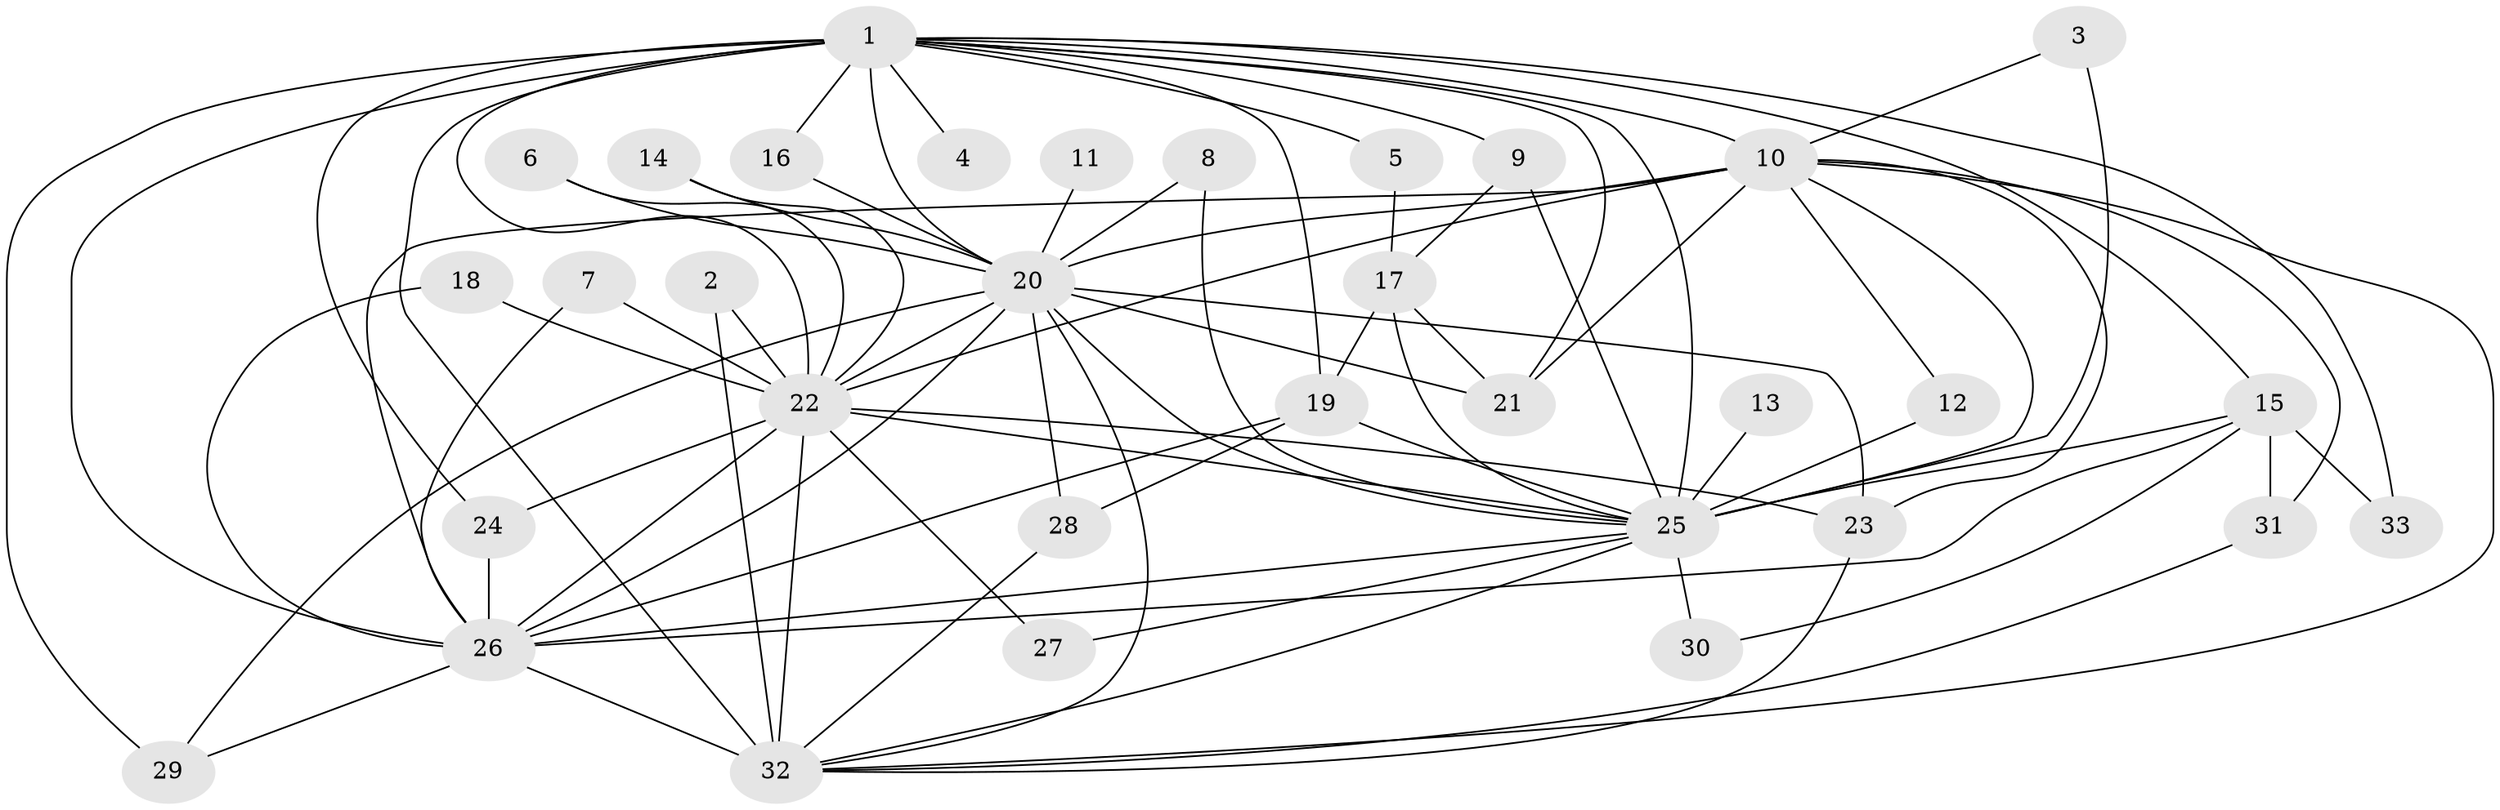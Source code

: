 // original degree distribution, {14: 0.03076923076923077, 18: 0.03076923076923077, 21: 0.03076923076923077, 10: 0.015384615384615385, 15: 0.015384615384615385, 13: 0.015384615384615385, 22: 0.015384615384615385, 2: 0.5230769230769231, 4: 0.16923076923076924, 3: 0.13846153846153847, 5: 0.015384615384615385}
// Generated by graph-tools (version 1.1) at 2025/25/03/09/25 03:25:48]
// undirected, 33 vertices, 81 edges
graph export_dot {
graph [start="1"]
  node [color=gray90,style=filled];
  1;
  2;
  3;
  4;
  5;
  6;
  7;
  8;
  9;
  10;
  11;
  12;
  13;
  14;
  15;
  16;
  17;
  18;
  19;
  20;
  21;
  22;
  23;
  24;
  25;
  26;
  27;
  28;
  29;
  30;
  31;
  32;
  33;
  1 -- 4 [weight=2.0];
  1 -- 5 [weight=1.0];
  1 -- 9 [weight=2.0];
  1 -- 10 [weight=5.0];
  1 -- 15 [weight=1.0];
  1 -- 16 [weight=1.0];
  1 -- 19 [weight=1.0];
  1 -- 20 [weight=5.0];
  1 -- 21 [weight=2.0];
  1 -- 22 [weight=4.0];
  1 -- 24 [weight=1.0];
  1 -- 25 [weight=5.0];
  1 -- 26 [weight=5.0];
  1 -- 29 [weight=2.0];
  1 -- 32 [weight=5.0];
  1 -- 33 [weight=1.0];
  2 -- 22 [weight=1.0];
  2 -- 32 [weight=1.0];
  3 -- 10 [weight=1.0];
  3 -- 25 [weight=1.0];
  5 -- 17 [weight=1.0];
  6 -- 20 [weight=1.0];
  6 -- 22 [weight=1.0];
  7 -- 22 [weight=1.0];
  7 -- 26 [weight=1.0];
  8 -- 20 [weight=1.0];
  8 -- 25 [weight=1.0];
  9 -- 17 [weight=1.0];
  9 -- 25 [weight=1.0];
  10 -- 12 [weight=1.0];
  10 -- 20 [weight=1.0];
  10 -- 21 [weight=1.0];
  10 -- 22 [weight=1.0];
  10 -- 23 [weight=1.0];
  10 -- 25 [weight=1.0];
  10 -- 26 [weight=1.0];
  10 -- 31 [weight=1.0];
  10 -- 32 [weight=1.0];
  11 -- 20 [weight=1.0];
  12 -- 25 [weight=1.0];
  13 -- 25 [weight=2.0];
  14 -- 20 [weight=1.0];
  14 -- 22 [weight=1.0];
  15 -- 25 [weight=1.0];
  15 -- 26 [weight=1.0];
  15 -- 30 [weight=1.0];
  15 -- 31 [weight=1.0];
  15 -- 33 [weight=1.0];
  16 -- 20 [weight=1.0];
  17 -- 19 [weight=1.0];
  17 -- 21 [weight=1.0];
  17 -- 25 [weight=1.0];
  18 -- 22 [weight=1.0];
  18 -- 26 [weight=1.0];
  19 -- 25 [weight=2.0];
  19 -- 26 [weight=1.0];
  19 -- 28 [weight=1.0];
  20 -- 21 [weight=1.0];
  20 -- 22 [weight=1.0];
  20 -- 23 [weight=2.0];
  20 -- 25 [weight=1.0];
  20 -- 26 [weight=2.0];
  20 -- 28 [weight=1.0];
  20 -- 29 [weight=1.0];
  20 -- 32 [weight=1.0];
  22 -- 23 [weight=1.0];
  22 -- 24 [weight=1.0];
  22 -- 25 [weight=1.0];
  22 -- 26 [weight=3.0];
  22 -- 27 [weight=1.0];
  22 -- 32 [weight=1.0];
  23 -- 32 [weight=1.0];
  24 -- 26 [weight=2.0];
  25 -- 26 [weight=1.0];
  25 -- 27 [weight=1.0];
  25 -- 30 [weight=1.0];
  25 -- 32 [weight=1.0];
  26 -- 29 [weight=1.0];
  26 -- 32 [weight=1.0];
  28 -- 32 [weight=1.0];
  31 -- 32 [weight=1.0];
}
